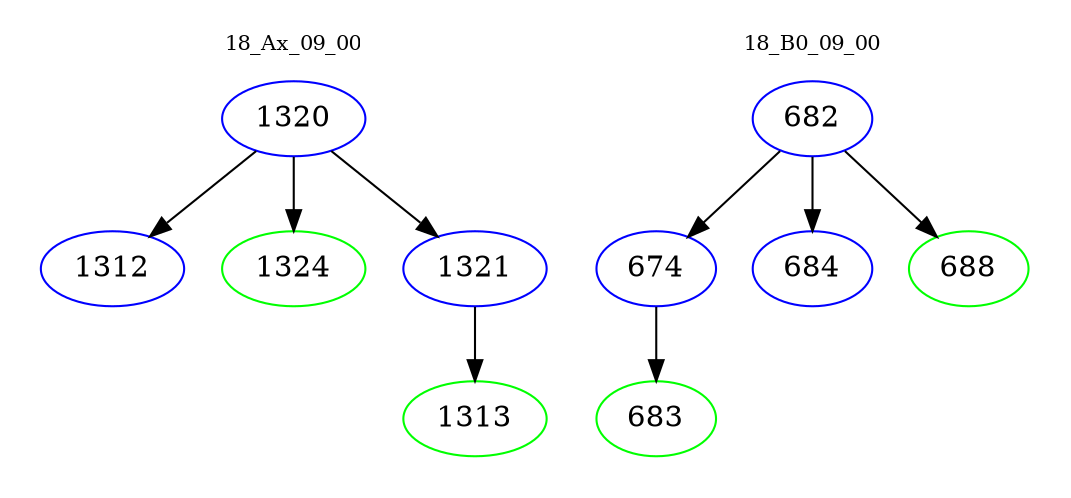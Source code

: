 digraph{
subgraph cluster_0 {
color = white
label = "18_Ax_09_00";
fontsize=10;
T0_1320 [label="1320", color="blue"]
T0_1320 -> T0_1312 [color="black"]
T0_1312 [label="1312", color="blue"]
T0_1320 -> T0_1324 [color="black"]
T0_1324 [label="1324", color="green"]
T0_1320 -> T0_1321 [color="black"]
T0_1321 [label="1321", color="blue"]
T0_1321 -> T0_1313 [color="black"]
T0_1313 [label="1313", color="green"]
}
subgraph cluster_1 {
color = white
label = "18_B0_09_00";
fontsize=10;
T1_682 [label="682", color="blue"]
T1_682 -> T1_674 [color="black"]
T1_674 [label="674", color="blue"]
T1_674 -> T1_683 [color="black"]
T1_683 [label="683", color="green"]
T1_682 -> T1_684 [color="black"]
T1_684 [label="684", color="blue"]
T1_682 -> T1_688 [color="black"]
T1_688 [label="688", color="green"]
}
}

